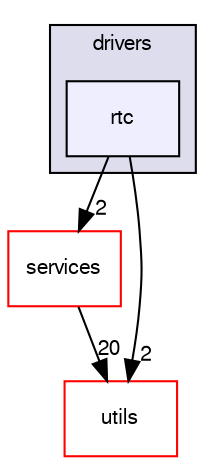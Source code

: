 digraph G {
  compound=true
  node [ fontsize="10", fontname="FreeSans"];
  edge [ labelfontsize="10", labelfontname="FreeSans"];
  subgraph clusterdir_48d7c75bc2d65fbf40aa264a7dbfade3 {
    graph [ bgcolor="#ddddee", pencolor="black", label="drivers" fontname="FreeSans", fontsize="10", URL="dir_48d7c75bc2d65fbf40aa264a7dbfade3.html"]
  dir_9cda2924b79bb4cf43dbdc25478bec4d [shape=box, label="rtc", style="filled", fillcolor="#eeeeff", pencolor="black", URL="dir_9cda2924b79bb4cf43dbdc25478bec4d.html"];
  }
  dir_6df56000e9397a0e5b9a9ad92f20af68 [shape=box label="services" fillcolor="white" style="filled" color="red" URL="dir_6df56000e9397a0e5b9a9ad92f20af68.html"];
  dir_e74a7c641d1b032fbb218d42b422d49b [shape=box label="utils" fillcolor="white" style="filled" color="red" URL="dir_e74a7c641d1b032fbb218d42b422d49b.html"];
  dir_9cda2924b79bb4cf43dbdc25478bec4d->dir_6df56000e9397a0e5b9a9ad92f20af68 [headlabel="2", labeldistance=1.5 headhref="dir_000015_000017.html"];
  dir_9cda2924b79bb4cf43dbdc25478bec4d->dir_e74a7c641d1b032fbb218d42b422d49b [headlabel="2", labeldistance=1.5 headhref="dir_000015_000029.html"];
  dir_6df56000e9397a0e5b9a9ad92f20af68->dir_e74a7c641d1b032fbb218d42b422d49b [headlabel="20", labeldistance=1.5 headhref="dir_000017_000029.html"];
}
